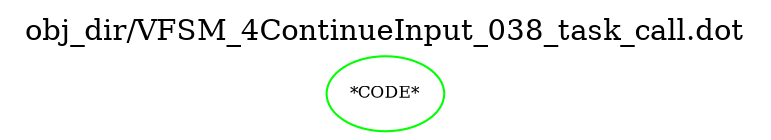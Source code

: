 digraph v3graph {
	graph	[label="obj_dir/VFSM_4ContinueInput_038_task_call.dot",
		 labelloc=t, labeljust=l,
		 //size="7.5,10",
		 rankdir=TB];
	n0	[fontsize=8 label="*CODE*", color=green];
}
